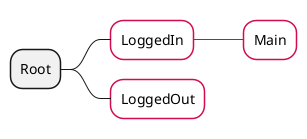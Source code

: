 @startmindmap
<style>
mindmapDiagram {
  . * {
    BackGroundColor #FFF
    LineColor #192f60
    Shadowing 0.0
    RoundCorner 20
    LineThickness 2.0
  }
  .noView * {
    BackGroundColor #FFF
    LineColor #d20b52
    TextColor #d20b52
  }
}
</style>
* Root
** LoggedIn<<noView>>
*** Main
** LoggedOut<<noView>>
@endmindmap
